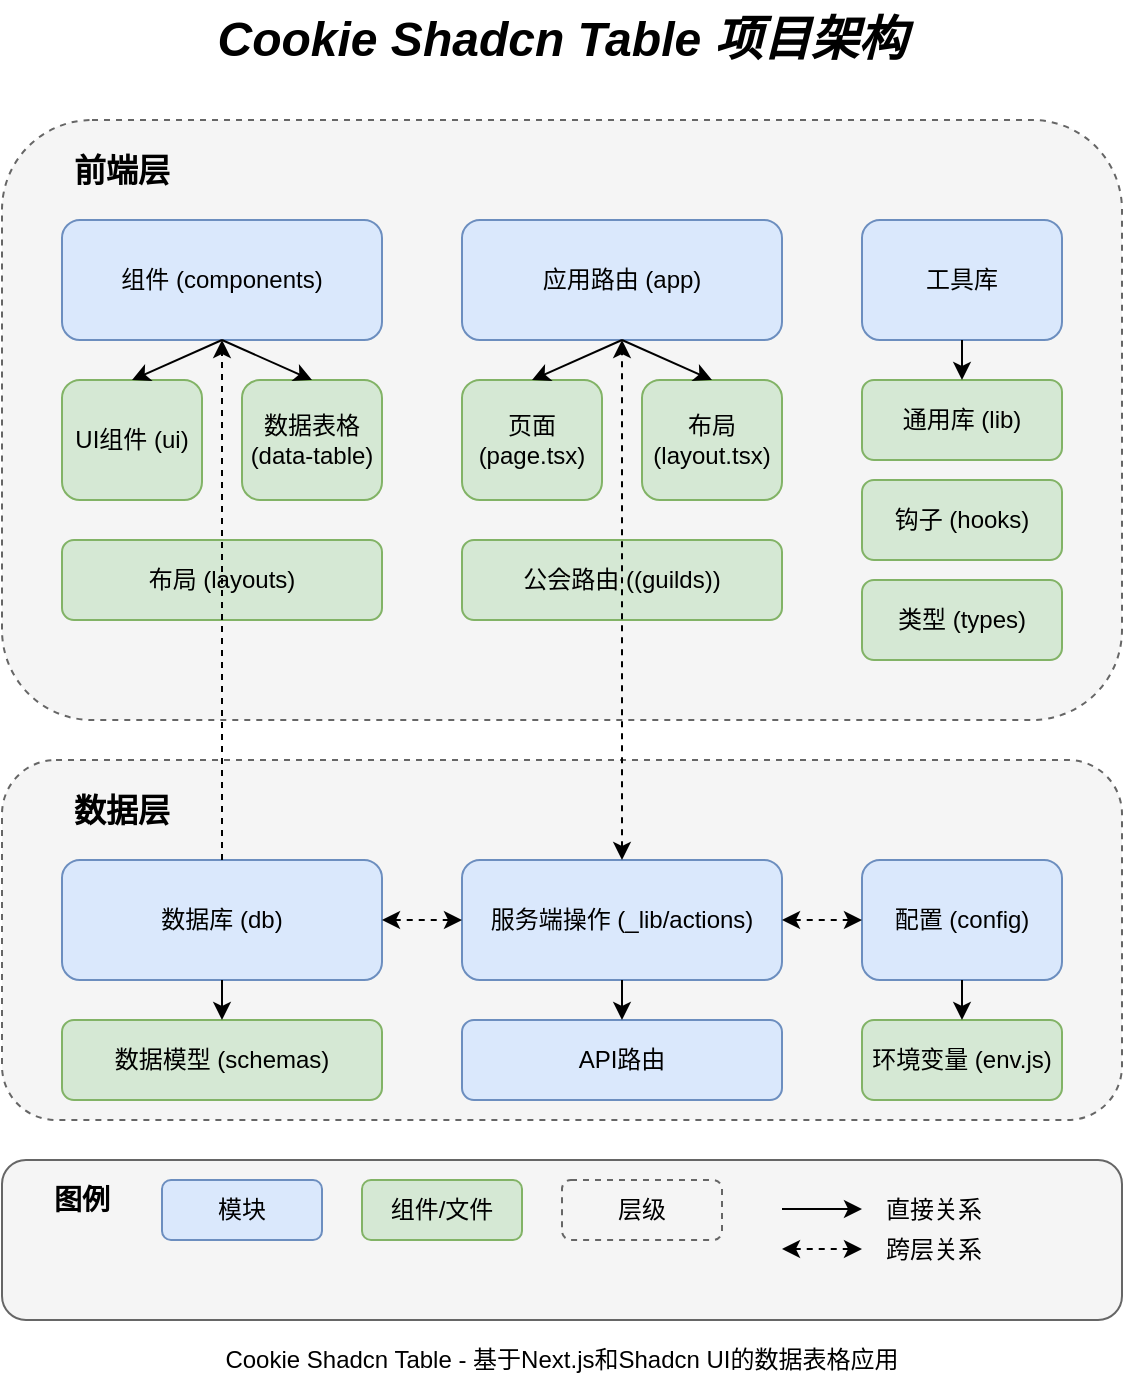 <mxfile>
    <diagram id="C5RBs43oDa-KdzZeNtuy" name="项目架构">
        <mxGraphModel dx="1093" dy="748" grid="1" gridSize="10" guides="1" tooltips="1" connect="1" arrows="1" fold="1" page="1" pageScale="1" pageWidth="827" pageHeight="1169" math="0" shadow="0">
            <root>
                <mxCell id="WIyWlLk6GJQsqaUBKTNV-0"/>
                <mxCell id="WIyWlLk6GJQsqaUBKTNV-1" parent="WIyWlLk6GJQsqaUBKTNV-0"/>
                <mxCell id="title" value="Cookie Shadcn Table 项目架构" style="text;html=1;strokeColor=none;fillColor=none;align=center;verticalAlign=middle;whiteSpace=wrap;rounded=0;fontSize=24;fontStyle=3" parent="WIyWlLk6GJQsqaUBKTNV-1" vertex="1">
                    <mxGeometry x="160" y="40" width="480" height="40" as="geometry"/>
                </mxCell>
                <mxCell id="frontend_container" value="" style="rounded=1;whiteSpace=wrap;html=1;fillColor=#f5f5f5;strokeColor=#666666;dashed=1;" parent="WIyWlLk6GJQsqaUBKTNV-1" vertex="1">
                    <mxGeometry x="120" y="100" width="560" height="300" as="geometry"/>
                </mxCell>
                <mxCell id="frontend_label" value="前端层" style="text;html=1;strokeColor=none;fillColor=none;align=center;verticalAlign=middle;whiteSpace=wrap;rounded=0;fontSize=16;fontStyle=1" parent="WIyWlLk6GJQsqaUBKTNV-1" vertex="1">
                    <mxGeometry x="130" y="110" width="100" height="30" as="geometry"/>
                </mxCell>
                <mxCell id="components" value="组件 (components)" style="rounded=1;whiteSpace=wrap;html=1;fillColor=#dae8fc;strokeColor=#6c8ebf;" parent="WIyWlLk6GJQsqaUBKTNV-1" vertex="1">
                    <mxGeometry x="150" y="150" width="160" height="60" as="geometry"/>
                </mxCell>
                <mxCell id="ui_components" value="UI组件 (ui)" style="rounded=1;whiteSpace=wrap;html=1;fillColor=#d5e8d4;strokeColor=#82b366;" parent="WIyWlLk6GJQsqaUBKTNV-1" vertex="1">
                    <mxGeometry x="150" y="230" width="70" height="60" as="geometry"/>
                </mxCell>
                <mxCell id="data_table" value="数据表格 (data-table)" style="rounded=1;whiteSpace=wrap;html=1;fillColor=#d5e8d4;strokeColor=#82b366;" parent="WIyWlLk6GJQsqaUBKTNV-1" vertex="1">
                    <mxGeometry x="240" y="230" width="70" height="60" as="geometry"/>
                </mxCell>
                <mxCell id="layouts" value="布局 (layouts)" style="rounded=1;whiteSpace=wrap;html=1;fillColor=#d5e8d4;strokeColor=#82b366;" parent="WIyWlLk6GJQsqaUBKTNV-1" vertex="1">
                    <mxGeometry x="150" y="310" width="160" height="40" as="geometry"/>
                </mxCell>
                <mxCell id="app_routes" value="应用路由 (app)" style="rounded=1;whiteSpace=wrap;html=1;fillColor=#dae8fc;strokeColor=#6c8ebf;" parent="WIyWlLk6GJQsqaUBKTNV-1" vertex="1">
                    <mxGeometry x="350" y="150" width="160" height="60" as="geometry"/>
                </mxCell>
                <mxCell id="pages" value="页面 (page.tsx)" style="rounded=1;whiteSpace=wrap;html=1;fillColor=#d5e8d4;strokeColor=#82b366;" parent="WIyWlLk6GJQsqaUBKTNV-1" vertex="1">
                    <mxGeometry x="350" y="230" width="70" height="60" as="geometry"/>
                </mxCell>
                <mxCell id="layouts_app" value="布局 (layout.tsx)" style="rounded=1;whiteSpace=wrap;html=1;fillColor=#d5e8d4;strokeColor=#82b366;" parent="WIyWlLk6GJQsqaUBKTNV-1" vertex="1">
                    <mxGeometry x="440" y="230" width="70" height="60" as="geometry"/>
                </mxCell>
                <mxCell id="guild_routes" value="公会路由 ((guilds))" style="rounded=1;whiteSpace=wrap;html=1;fillColor=#d5e8d4;strokeColor=#82b366;" parent="WIyWlLk6GJQsqaUBKTNV-1" vertex="1">
                    <mxGeometry x="350" y="310" width="160" height="40" as="geometry"/>
                </mxCell>
                <mxCell id="utils" value="工具库" style="rounded=1;whiteSpace=wrap;html=1;fillColor=#dae8fc;strokeColor=#6c8ebf;" parent="WIyWlLk6GJQsqaUBKTNV-1" vertex="1">
                    <mxGeometry x="550" y="150" width="100" height="60" as="geometry"/>
                </mxCell>
                <mxCell id="lib" value="通用库 (lib)" style="rounded=1;whiteSpace=wrap;html=1;fillColor=#d5e8d4;strokeColor=#82b366;" parent="WIyWlLk6GJQsqaUBKTNV-1" vertex="1">
                    <mxGeometry x="550" y="230" width="100" height="40" as="geometry"/>
                </mxCell>
                <mxCell id="hooks" value="钩子 (hooks)" style="rounded=1;whiteSpace=wrap;html=1;fillColor=#d5e8d4;strokeColor=#82b366;" parent="WIyWlLk6GJQsqaUBKTNV-1" vertex="1">
                    <mxGeometry x="550" y="280" width="100" height="40" as="geometry"/>
                </mxCell>
                <mxCell id="types" value="类型 (types)" style="rounded=1;whiteSpace=wrap;html=1;fillColor=#d5e8d4;strokeColor=#82b366;" parent="WIyWlLk6GJQsqaUBKTNV-1" vertex="1">
                    <mxGeometry x="550" y="330" width="100" height="40" as="geometry"/>
                </mxCell>
                <mxCell id="data_container" value="" style="rounded=1;whiteSpace=wrap;html=1;fillColor=#f5f5f5;strokeColor=#666666;dashed=1;" parent="WIyWlLk6GJQsqaUBKTNV-1" vertex="1">
                    <mxGeometry x="120" y="420" width="560" height="180" as="geometry"/>
                </mxCell>
                <mxCell id="data_label" value="数据层" style="text;html=1;strokeColor=none;fillColor=none;align=center;verticalAlign=middle;whiteSpace=wrap;rounded=0;fontSize=16;fontStyle=1" parent="WIyWlLk6GJQsqaUBKTNV-1" vertex="1">
                    <mxGeometry x="130" y="430" width="100" height="30" as="geometry"/>
                </mxCell>
                <mxCell id="db" value="数据库 (db)" style="rounded=1;whiteSpace=wrap;html=1;fillColor=#dae8fc;strokeColor=#6c8ebf;" parent="WIyWlLk6GJQsqaUBKTNV-1" vertex="1">
                    <mxGeometry x="150" y="470" width="160" height="60" as="geometry"/>
                </mxCell>
                <mxCell id="schemas" value="数据模型 (schemas)" style="rounded=1;whiteSpace=wrap;html=1;fillColor=#d5e8d4;strokeColor=#82b366;" parent="WIyWlLk6GJQsqaUBKTNV-1" vertex="1">
                    <mxGeometry x="150" y="550" width="160" height="40" as="geometry"/>
                </mxCell>
                <mxCell id="actions" value="服务端操作 (_lib/actions)" style="rounded=1;whiteSpace=wrap;html=1;fillColor=#dae8fc;strokeColor=#6c8ebf;" parent="WIyWlLk6GJQsqaUBKTNV-1" vertex="1">
                    <mxGeometry x="350" y="470" width="160" height="60" as="geometry"/>
                </mxCell>
                <mxCell id="api" value="API路由" style="rounded=1;whiteSpace=wrap;html=1;fillColor=#dae8fc;strokeColor=#6c8ebf;" parent="WIyWlLk6GJQsqaUBKTNV-1" vertex="1">
                    <mxGeometry x="350" y="550" width="160" height="40" as="geometry"/>
                </mxCell>
                <mxCell id="config" value="配置 (config)" style="rounded=1;whiteSpace=wrap;html=1;fillColor=#dae8fc;strokeColor=#6c8ebf;" parent="WIyWlLk6GJQsqaUBKTNV-1" vertex="1">
                    <mxGeometry x="550" y="470" width="100" height="60" as="geometry"/>
                </mxCell>
                <mxCell id="env" value="环境变量 (env.js)" style="rounded=1;whiteSpace=wrap;html=1;fillColor=#d5e8d4;strokeColor=#82b366;" parent="WIyWlLk6GJQsqaUBKTNV-1" vertex="1">
                    <mxGeometry x="550" y="550" width="100" height="40" as="geometry"/>
                </mxCell>
                <mxCell id="arrow1" value="" style="endArrow=classic;html=1;rounded=0;exitX=0.5;exitY=1;exitDx=0;exitDy=0;entryX=0.5;entryY=0;entryDx=0;entryDy=0;" parent="WIyWlLk6GJQsqaUBKTNV-1" source="components" target="ui_components" edge="1">
                    <mxGeometry width="50" height="50" relative="1" as="geometry">
                        <mxPoint x="390" y="420" as="sourcePoint"/>
                        <mxPoint x="440" y="370" as="targetPoint"/>
                    </mxGeometry>
                </mxCell>
                <mxCell id="arrow2" value="" style="endArrow=classic;html=1;rounded=0;exitX=0.5;exitY=1;exitDx=0;exitDy=0;entryX=0.5;entryY=0;entryDx=0;entryDy=0;" parent="WIyWlLk6GJQsqaUBKTNV-1" source="components" target="data_table" edge="1">
                    <mxGeometry width="50" height="50" relative="1" as="geometry">
                        <mxPoint x="240" y="220" as="sourcePoint"/>
                        <mxPoint x="195" y="240" as="targetPoint"/>
                    </mxGeometry>
                </mxCell>
                <mxCell id="arrow3" value="" style="endArrow=classic;html=1;rounded=0;exitX=0.5;exitY=1;exitDx=0;exitDy=0;entryX=0.5;entryY=0;entryDx=0;entryDy=0;" parent="WIyWlLk6GJQsqaUBKTNV-1" source="app_routes" target="pages" edge="1">
                    <mxGeometry width="50" height="50" relative="1" as="geometry">
                        <mxPoint x="240" y="220" as="sourcePoint"/>
                        <mxPoint x="195" y="240" as="targetPoint"/>
                    </mxGeometry>
                </mxCell>
                <mxCell id="arrow4" value="" style="endArrow=classic;html=1;rounded=0;exitX=0.5;exitY=1;exitDx=0;exitDy=0;entryX=0.5;entryY=0;entryDx=0;entryDy=0;" parent="WIyWlLk6GJQsqaUBKTNV-1" source="app_routes" target="layouts_app" edge="1">
                    <mxGeometry width="50" height="50" relative="1" as="geometry">
                        <mxPoint x="440" y="220" as="sourcePoint"/>
                        <mxPoint x="395" y="240" as="targetPoint"/>
                    </mxGeometry>
                </mxCell>
                <mxCell id="arrow5" value="" style="endArrow=classic;html=1;rounded=0;exitX=0.5;exitY=1;exitDx=0;exitDy=0;entryX=0.5;entryY=0;entryDx=0;entryDy=0;" parent="WIyWlLk6GJQsqaUBKTNV-1" source="utils" target="lib" edge="1">
                    <mxGeometry width="50" height="50" relative="1" as="geometry">
                        <mxPoint x="440" y="220" as="sourcePoint"/>
                        <mxPoint x="485" y="240" as="targetPoint"/>
                    </mxGeometry>
                </mxCell>
                <mxCell id="arrow6" value="" style="endArrow=classic;html=1;rounded=0;exitX=0.5;exitY=1;exitDx=0;exitDy=0;entryX=0.5;entryY=0;entryDx=0;entryDy=0;" parent="WIyWlLk6GJQsqaUBKTNV-1" source="db" target="schemas" edge="1">
                    <mxGeometry width="50" height="50" relative="1" as="geometry">
                        <mxPoint x="610" y="220" as="sourcePoint"/>
                        <mxPoint x="610" y="240" as="targetPoint"/>
                    </mxGeometry>
                </mxCell>
                <mxCell id="arrow7" value="" style="endArrow=classic;html=1;rounded=0;exitX=0.5;exitY=1;exitDx=0;exitDy=0;entryX=0.5;entryY=0;entryDx=0;entryDy=0;" parent="WIyWlLk6GJQsqaUBKTNV-1" source="config" target="env" edge="1">
                    <mxGeometry width="50" height="50" relative="1" as="geometry">
                        <mxPoint x="240" y="540" as="sourcePoint"/>
                        <mxPoint x="240" y="560" as="targetPoint"/>
                    </mxGeometry>
                </mxCell>
                <mxCell id="arrow8" value="" style="endArrow=classic;html=1;rounded=0;exitX=0.5;exitY=1;exitDx=0;exitDy=0;entryX=0.5;entryY=0;entryDx=0;entryDy=0;" parent="WIyWlLk6GJQsqaUBKTNV-1" source="actions" target="api" edge="1">
                    <mxGeometry width="50" height="50" relative="1" as="geometry">
                        <mxPoint x="610" y="540" as="sourcePoint"/>
                        <mxPoint x="610" y="560" as="targetPoint"/>
                    </mxGeometry>
                </mxCell>
                <mxCell id="cross_arrow1" value="" style="endArrow=classic;startArrow=classic;html=1;rounded=0;exitX=0.5;exitY=0;exitDx=0;exitDy=0;entryX=0.5;entryY=1;entryDx=0;entryDy=0;dashed=1;" parent="WIyWlLk6GJQsqaUBKTNV-1" source="actions" target="app_routes" edge="1">
                    <mxGeometry width="50" height="50" relative="1" as="geometry">
                        <mxPoint x="390" y="420" as="sourcePoint"/>
                        <mxPoint x="440" y="370" as="targetPoint"/>
                    </mxGeometry>
                </mxCell>
                <mxCell id="cross_arrow2" value="" style="endArrow=classic;startArrow=classic;html=1;rounded=0;exitX=1;exitY=0.5;exitDx=0;exitDy=0;entryX=0;entryY=0.5;entryDx=0;entryDy=0;dashed=1;" parent="WIyWlLk6GJQsqaUBKTNV-1" source="db" target="actions" edge="1">
                    <mxGeometry width="50" height="50" relative="1" as="geometry">
                        <mxPoint x="440" y="480" as="sourcePoint"/>
                        <mxPoint x="440" y="220" as="targetPoint"/>
                    </mxGeometry>
                </mxCell>
                <mxCell id="cross_arrow3" value="" style="endArrow=classic;startArrow=classic;html=1;rounded=0;exitX=1;exitY=0.5;exitDx=0;exitDy=0;entryX=0;entryY=0.5;entryDx=0;entryDy=0;dashed=1;" parent="WIyWlLk6GJQsqaUBKTNV-1" source="actions" target="config" edge="1">
                    <mxGeometry width="50" height="50" relative="1" as="geometry">
                        <mxPoint x="320" y="510" as="sourcePoint"/>
                        <mxPoint x="360" y="510" as="targetPoint"/>
                    </mxGeometry>
                </mxCell>
                <mxCell id="cross_arrow4" value="" style="endArrow=classic;html=1;rounded=0;exitX=0.5;exitY=0;exitDx=0;exitDy=0;entryX=0.5;entryY=1;entryDx=0;entryDy=0;dashed=1;" parent="WIyWlLk6GJQsqaUBKTNV-1" source="db" target="components" edge="1">
                    <mxGeometry width="50" height="50" relative="1" as="geometry">
                        <mxPoint x="440" y="480" as="sourcePoint"/>
                        <mxPoint x="440" y="220" as="targetPoint"/>
                    </mxGeometry>
                </mxCell>
                <mxCell id="legend" value="" style="rounded=1;whiteSpace=wrap;html=1;fillColor=#f5f5f5;strokeColor=#666666;" parent="WIyWlLk6GJQsqaUBKTNV-1" vertex="1">
                    <mxGeometry x="120" y="620" width="560" height="80" as="geometry"/>
                </mxCell>
                <mxCell id="legend_title" value="图例" style="text;html=1;strokeColor=none;fillColor=none;align=center;verticalAlign=middle;whiteSpace=wrap;rounded=0;fontSize=14;fontStyle=1" parent="WIyWlLk6GJQsqaUBKTNV-1" vertex="1">
                    <mxGeometry x="130" y="630" width="60" height="20" as="geometry"/>
                </mxCell>
                <mxCell id="legend_module" value="模块" style="rounded=1;whiteSpace=wrap;html=1;fillColor=#dae8fc;strokeColor=#6c8ebf;" parent="WIyWlLk6GJQsqaUBKTNV-1" vertex="1">
                    <mxGeometry x="200" y="630" width="80" height="30" as="geometry"/>
                </mxCell>
                <mxCell id="legend_component" value="组件/文件" style="rounded=1;whiteSpace=wrap;html=1;fillColor=#d5e8d4;strokeColor=#82b366;" parent="WIyWlLk6GJQsqaUBKTNV-1" vertex="1">
                    <mxGeometry x="300" y="630" width="80" height="30" as="geometry"/>
                </mxCell>
                <mxCell id="legend_container" value="层级" style="rounded=1;whiteSpace=wrap;html=1;fillColor=#f5f5f5;strokeColor=#666666;dashed=1;" parent="WIyWlLk6GJQsqaUBKTNV-1" vertex="1">
                    <mxGeometry x="400" y="630" width="80" height="30" as="geometry"/>
                </mxCell>
                <mxCell id="legend_arrow1" value="" style="endArrow=classic;html=1;rounded=0;" parent="WIyWlLk6GJQsqaUBKTNV-1" edge="1">
                    <mxGeometry width="50" height="50" relative="1" as="geometry">
                        <mxPoint x="510" y="644.5" as="sourcePoint"/>
                        <mxPoint x="550" y="644.5" as="targetPoint"/>
                    </mxGeometry>
                </mxCell>
                <mxCell id="legend_arrow1_text" value="直接关系" style="text;html=1;strokeColor=none;fillColor=none;align=left;verticalAlign=middle;whiteSpace=wrap;rounded=0;" parent="WIyWlLk6GJQsqaUBKTNV-1" vertex="1">
                    <mxGeometry x="560" y="635" width="60" height="20" as="geometry"/>
                </mxCell>
                <mxCell id="legend_arrow2" value="" style="endArrow=classic;startArrow=classic;html=1;rounded=0;dashed=1;" parent="WIyWlLk6GJQsqaUBKTNV-1" edge="1">
                    <mxGeometry width="50" height="50" relative="1" as="geometry">
                        <mxPoint x="510" y="664.5" as="sourcePoint"/>
                        <mxPoint x="550" y="664.5" as="targetPoint"/>
                    </mxGeometry>
                </mxCell>
                <mxCell id="legend_arrow2_text" value="跨层关系" style="text;html=1;strokeColor=none;fillColor=none;align=left;verticalAlign=middle;whiteSpace=wrap;rounded=0;" parent="WIyWlLk6GJQsqaUBKTNV-1" vertex="1">
                    <mxGeometry x="560" y="655" width="60" height="20" as="geometry"/>
                </mxCell>
                <mxCell id="footer" value="Cookie Shadcn Table - 基于Next.js和Shadcn UI的数据表格应用" style="text;html=1;strokeColor=none;fillColor=none;align=center;verticalAlign=middle;whiteSpace=wrap;rounded=0;fontSize=12;" parent="WIyWlLk6GJQsqaUBKTNV-1" vertex="1">
                    <mxGeometry x="160" y="710" width="480" height="20" as="geometry"/>
                </mxCell>
            </root>
        </mxGraphModel>
    </diagram>
    <diagram id="m9_l4NTThacrnayaLYRw" name="GuildBattleRecords">
        <mxGraphModel dx="1406" dy="961" grid="1" gridSize="10" guides="1" tooltips="1" connect="1" arrows="1" fold="1" page="1" pageScale="1" pageWidth="827" pageHeight="1169" math="0" shadow="0">
            <root>
                <mxCell id="0"/>
                <mxCell id="1" parent="0"/>
                <mxCell id="hyz2vwWVaTztvZ1yDbQO-1" value="" style="rounded=1;whiteSpace=wrap;html=1;fillColor=#f5f5f5;strokeColor=#666666;dashed=1;arcSize=9;" parent="1" vertex="1">
                    <mxGeometry x="120" y="80" width="560" height="300" as="geometry"/>
                </mxCell>
                <mxCell id="u9eBx3oxT3WiuEaPRd55-1" value="Guild Battle Records 架构" style="text;html=1;strokeColor=none;fillColor=none;align=center;verticalAlign=middle;whiteSpace=wrap;rounded=0;fontSize=24;fontStyle=3" parent="1" vertex="1">
                    <mxGeometry x="146" y="30" width="480" height="40" as="geometry"/>
                </mxCell>
                <mxCell id="R-uWU79IdQ4JPeB4_y6m-1" value="Client" style="text;html=1;strokeColor=none;fillColor=none;align=left;verticalAlign=middle;whiteSpace=wrap;rounded=0;fontSize=16;fontStyle=1" parent="1" vertex="1">
                    <mxGeometry x="136" y="90" width="100" height="30" as="geometry"/>
                </mxCell>
                <mxCell id="1pj5UYuNu7r2X8_89hzr-1" value="" style="rounded=1;whiteSpace=wrap;html=1;fillColor=#f5f5f5;strokeColor=#666666;dashed=1;" parent="1" vertex="1">
                    <mxGeometry x="120" y="720" width="440" height="120" as="geometry"/>
                </mxCell>
                <mxCell id="1pj5UYuNu7r2X8_89hzr-2" value="Database" style="text;html=1;strokeColor=none;fillColor=none;align=left;verticalAlign=middle;whiteSpace=wrap;rounded=0;fontSize=16;fontStyle=1" parent="1" vertex="1">
                    <mxGeometry x="136" y="730" width="100" height="30" as="geometry"/>
                </mxCell>
                <mxCell id="Hfp4YDdf-I4f3UjYq6SN-1" value="guildBattleRecords (schemas)" style="rounded=1;whiteSpace=wrap;html=1;fillColor=#d5e8d4;strokeColor=#82b366;" parent="1" vertex="1">
                    <mxGeometry x="146" y="770" width="200" height="40" as="geometry"/>
                </mxCell>
                <mxCell id="j0gWGQAfibS5PcypxOOa-1" value="" style="rounded=1;whiteSpace=wrap;html=1;fillColor=#f5f5f5;strokeColor=#666666;dashed=1;arcSize=12;" parent="1" vertex="1">
                    <mxGeometry x="120" y="440" width="440" height="240" as="geometry"/>
                </mxCell>
                <mxCell id="j0gWGQAfibS5PcypxOOa-2" value="Server" style="text;html=1;strokeColor=none;fillColor=none;align=left;verticalAlign=middle;whiteSpace=wrap;rounded=0;fontSize=16;fontStyle=1" parent="1" vertex="1">
                    <mxGeometry x="136" y="450" width="100" height="30" as="geometry"/>
                </mxCell>
                <mxCell id="_UTpdXwKUzp5YK-nxqfM-1" value="seedRecords(action)" style="rounded=1;whiteSpace=wrap;html=1;fillColor=#dae8fc;strokeColor=#6c8ebf;" parent="1" vertex="1">
                    <mxGeometry x="146" y="515" width="160" height="40" as="geometry"/>
                </mxCell>
                <mxCell id="_uWfZ3FUrdMlZAmJlbnH-1" value="updateRecords(action)" style="rounded=1;whiteSpace=wrap;html=1;fillColor=#dae8fc;strokeColor=#6c8ebf;" parent="1" vertex="1">
                    <mxGeometry x="146" y="565" width="160" height="40" as="geometry"/>
                </mxCell>
                <mxCell id="_uWfZ3FUrdMlZAmJlbnH-2" value="deleteRecords(action)" style="rounded=1;whiteSpace=wrap;html=1;fillColor=#dae8fc;strokeColor=#6c8ebf;" parent="1" vertex="1">
                    <mxGeometry x="146" y="615" width="160" height="40" as="geometry"/>
                </mxCell>
                <mxCell id="_uWfZ3FUrdMlZAmJlbnH-3" value="Actions" style="text;html=1;strokeColor=none;fillColor=none;align=center;verticalAlign=middle;whiteSpace=wrap;rounded=0;fontSize=14;fontStyle=0" parent="1" vertex="1">
                    <mxGeometry x="176" y="485" width="100" height="30" as="geometry"/>
                </mxCell>
                <mxCell id="_uWfZ3FUrdMlZAmJlbnH-4" value="getRecords(action)" style="rounded=1;whiteSpace=wrap;html=1;fillColor=#dae8fc;strokeColor=#6c8ebf;" parent="1" vertex="1">
                    <mxGeometry x="370" y="515" width="160" height="40" as="geometry"/>
                </mxCell>
                <mxCell id="_uWfZ3FUrdMlZAmJlbnH-5" value="updateRecords(action)" style="rounded=1;whiteSpace=wrap;html=1;fillColor=#dae8fc;strokeColor=#6c8ebf;" parent="1" vertex="1">
                    <mxGeometry x="370" y="565" width="160" height="40" as="geometry"/>
                </mxCell>
                <mxCell id="_uWfZ3FUrdMlZAmJlbnH-6" value="deleteRecords(action)" style="rounded=1;whiteSpace=wrap;html=1;fillColor=#dae8fc;strokeColor=#6c8ebf;" parent="1" vertex="1">
                    <mxGeometry x="370" y="615" width="160" height="40" as="geometry"/>
                </mxCell>
                <mxCell id="_uWfZ3FUrdMlZAmJlbnH-7" value="Queries" style="text;html=1;strokeColor=none;fillColor=none;align=center;verticalAlign=middle;whiteSpace=wrap;rounded=0;fontSize=14;fontStyle=0" parent="1" vertex="1">
                    <mxGeometry x="400" y="485" width="100" height="30" as="geometry"/>
                </mxCell>
            </root>
        </mxGraphModel>
    </diagram>
    <diagram id="tby6NdHkCTTM7OQb_QlP" name="第 3 页">
        <mxGraphModel dx="615" dy="421" grid="1" gridSize="10" guides="1" tooltips="1" connect="1" arrows="1" fold="1" page="1" pageScale="1" pageWidth="827" pageHeight="1169" math="0" shadow="0">
            <root>
                <mxCell id="0"/>
                <mxCell id="1" parent="0"/>
                <mxCell id="PRsrTDeaQ5OU-0ThfX3n-1" value="DataTable" style="rounded=1;whiteSpace=wrap;html=1;fillColor=#dae8fc;strokeColor=#6c8ebf;" vertex="1" parent="1">
                    <mxGeometry x="160" y="120" width="160" height="40" as="geometry"/>
                </mxCell>
            </root>
        </mxGraphModel>
    </diagram>
</mxfile>